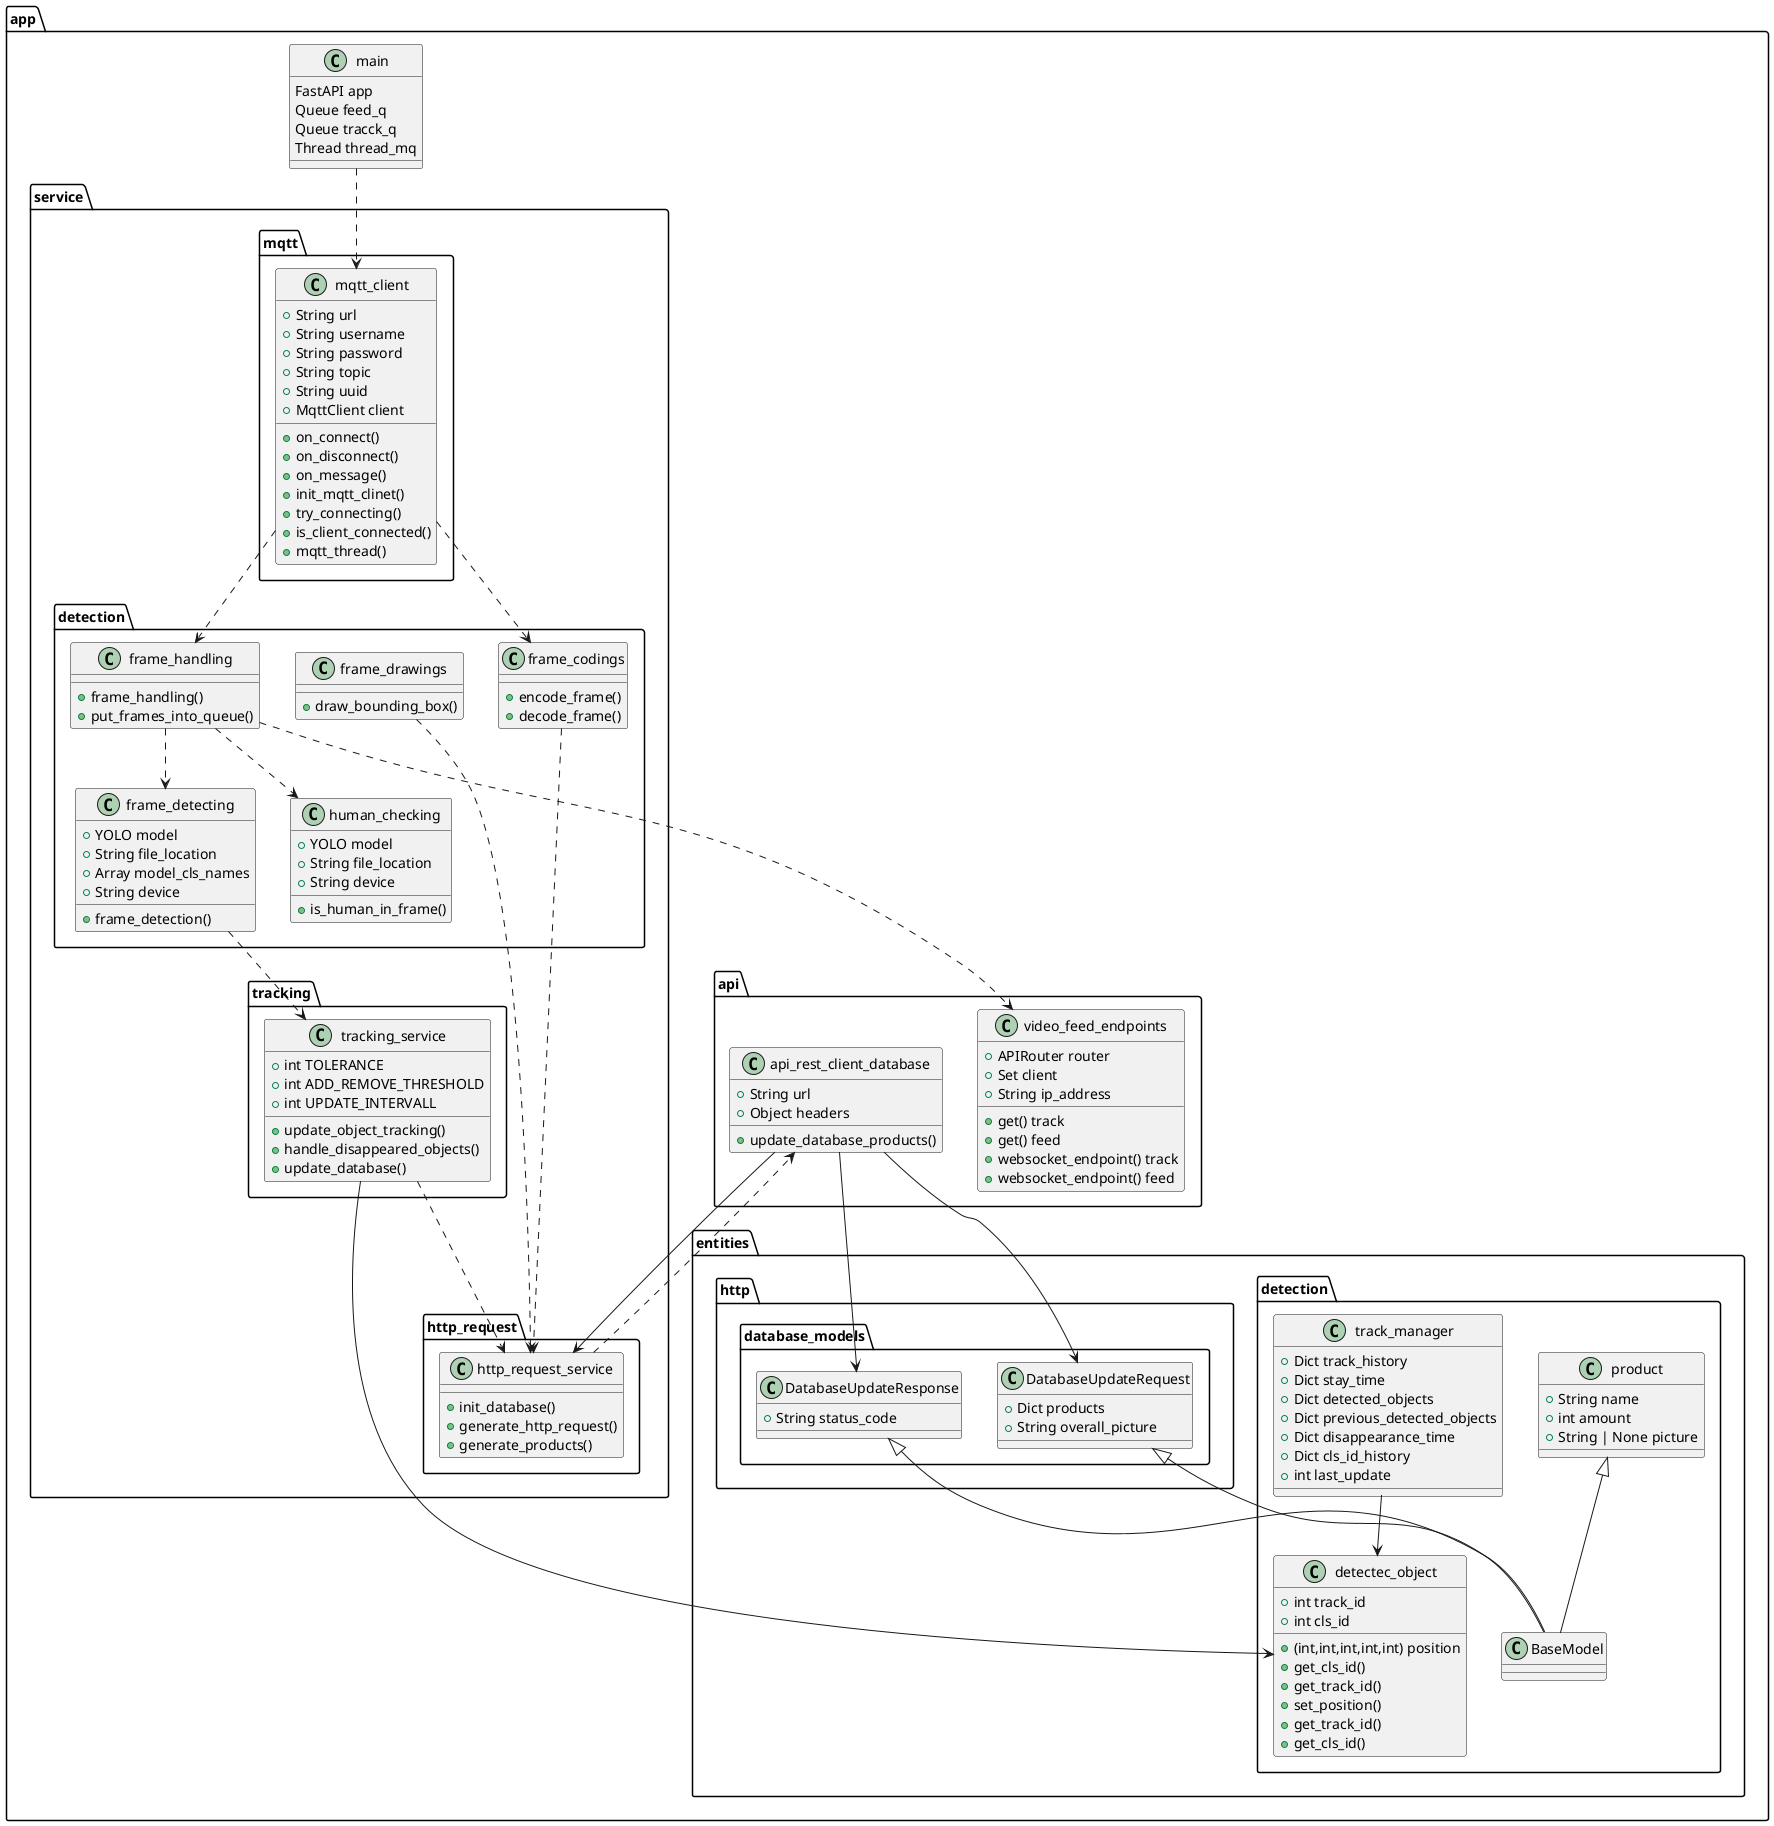 @startuml

package app {
class main{
  FastAPI app
  Queue feed_q
  Queue tracck_q
  Thread thread_mq
  }
}

package app.service.mqtt{
class mqtt_client{
  + String url
  + String username
  + String password
  + String topic
  + String uuid
  + MqttClient client

  + on_connect()
  + on_disconnect()
  + on_message()
  + init_mqtt_clinet()
  + try_connecting()
  + is_client_connected()
  + mqtt_thread()
  }
  main ..> mqtt_client
  mqtt_client..>app.service.detection.frame_codings
}

package app.service.detection{
  class frame_handling{
  + frame_handling()
  + put_frames_into_queue()
  }
  class frame_drawings{
  + draw_bounding_box()
  }
  class frame_codings{
  + encode_frame()
  + decode_frame()
  }
  class frame_detecting{
  + YOLO model
  + String file_location
  + Array model_cls_names
  + String device
  + frame_detection()
  }
    class human_checking{
  + YOLO model
  + String file_location
  + String device
  + is_human_in_frame()
  }
  mqtt_client..>frame_handling
  frame_handling..>frame_detecting
  frame_handling..>human_checking
  frame_handling..>app.api.video_feed_endpoints
  frame_detecting..>app.service.tracking.tracking_service
  frame_codings..>app.service.http_request.http_request_service
  frame_drawings..>app.service.http_request.http_request_service
}
package app.service.http_request{
  class http_request_service{
  + init_database()
  + generate_http_request()
  + generate_products()
  }
  http_request_service..>app.api.api_rest_client_database
}

package app.service.tracking{
  class tracking_service{
  + int TOLERANCE
  + int ADD_REMOVE_THRESHOLD
  + int UPDATE_INTERVALL
  + update_object_tracking()
  + handle_disappeared_objects()
  + update_database()
  }
  tracking_service..>app.service.http_request.http_request_service
}

package app.entities.detection{
  class detectec_object{
  + int track_id
  + int cls_id
  + (int,int,int,int,int) position
  + get_cls_id()
  + get_track_id()
  + set_position()
  + get_track_id()
  + get_cls_id()
  }
  track_manager-->detectec_object
  app.service.tracking.tracking_service-->detectec_object
  class product{
  + String name
  + int amount
  + String | None picture
  }
  class track_manager{
  + Dict track_history
  + Dict stay_time
  + Dict detected_objects
  + Dict previous_detected_objects
  + Dict disappearance_time
  + Dict cls_id_history
  + int last_update
  }
  product <|-- BaseModel
  api_rest_client_database --> app.service.http_request.http_request_service

}
package app.entities.http{
  class database_models.DatabaseUpdateRequest{
    + Dict products
    + String overall_picture
  }
  class database_models.DatabaseUpdateResponse{
    + String status_code
  }
  DatabaseUpdateRequest <|-- BaseModel
  DatabaseUpdateResponse <|-- BaseModel

}

package app.api{
  class video_feed_endpoints{
  + APIRouter router
  + Set client
  + String ip_address
  + get() track
  + get() feed
  + websocket_endpoint() track
  + websocket_endpoint() feed
  }
  class api_rest_client_database{
  + String url
  + Object headers
  + update_database_products()
  }
  api_rest_client_database --> app.entities.http.database_models.DatabaseUpdateResponse
  api_rest_client_database --> app.entities.http.database_models.DatabaseUpdateRequest
}

@enduml
